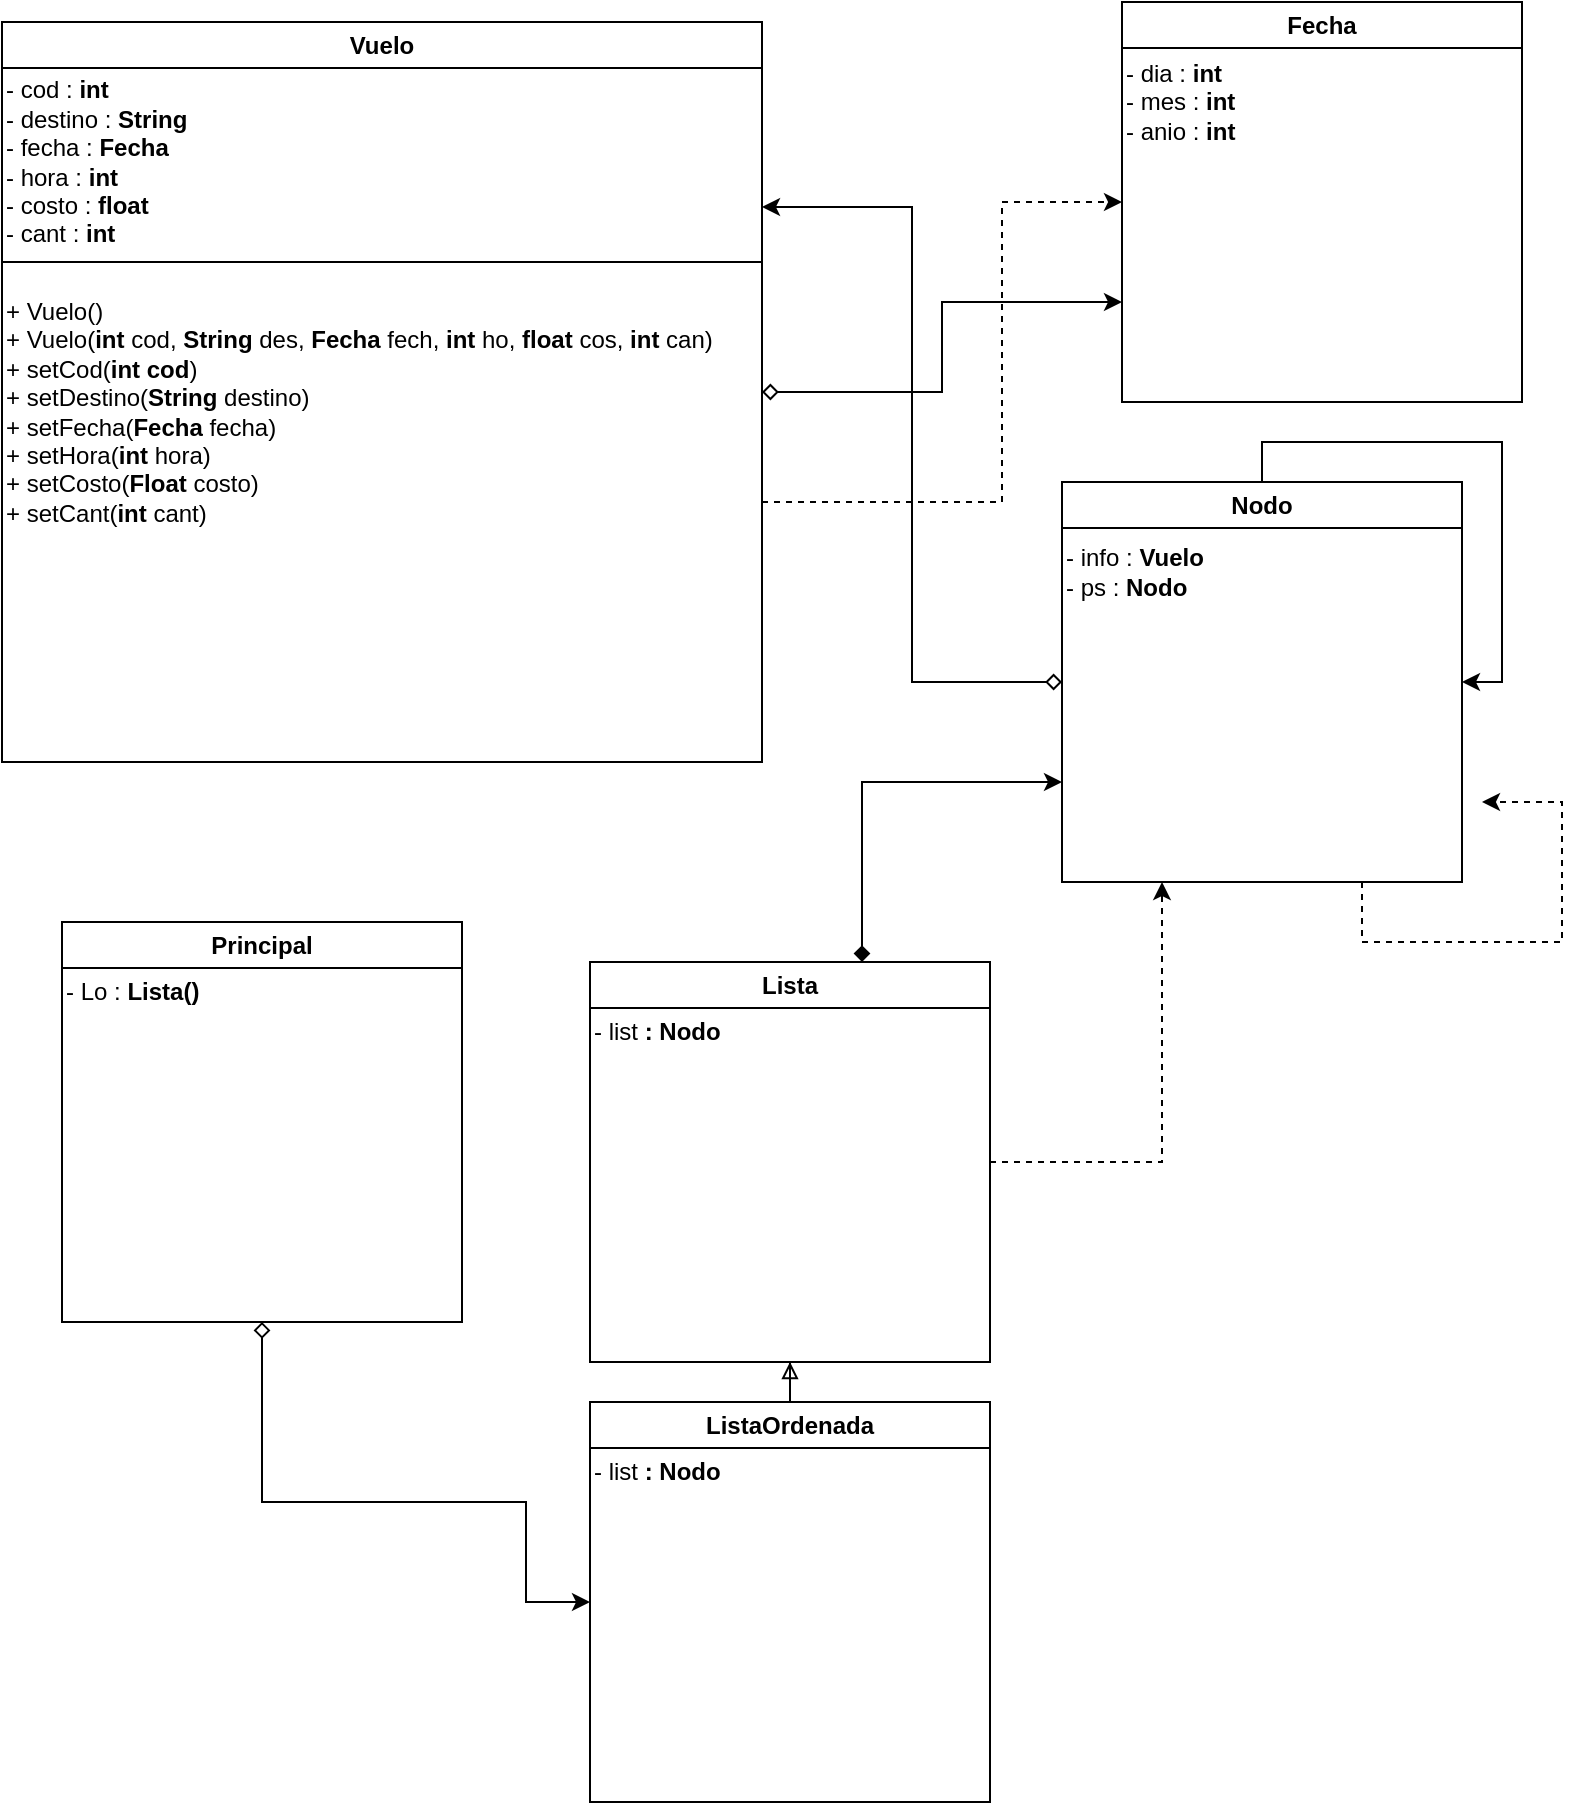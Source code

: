 <mxfile version="24.3.1" type="device">
  <diagram name="Página-1" id="6K3RJz6S_mp3MB6sxwo9">
    <mxGraphModel dx="1134" dy="600" grid="1" gridSize="10" guides="1" tooltips="1" connect="1" arrows="1" fold="1" page="1" pageScale="1" pageWidth="827" pageHeight="1169" math="0" shadow="0">
      <root>
        <mxCell id="0" />
        <mxCell id="1" parent="0" />
        <mxCell id="zPYoIdQybD7q7EmjkkH--25" style="edgeStyle=orthogonalEdgeStyle;rounded=0;orthogonalLoop=1;jettySize=auto;html=1;entryX=0;entryY=0.75;entryDx=0;entryDy=0;startArrow=diamond;startFill=0;" edge="1" parent="1" source="zPYoIdQybD7q7EmjkkH--1" target="zPYoIdQybD7q7EmjkkH--11">
          <mxGeometry relative="1" as="geometry" />
        </mxCell>
        <mxCell id="zPYoIdQybD7q7EmjkkH--30" style="edgeStyle=orthogonalEdgeStyle;rounded=0;orthogonalLoop=1;jettySize=auto;html=1;entryX=0;entryY=0.5;entryDx=0;entryDy=0;dashed=1;" edge="1" parent="1" source="zPYoIdQybD7q7EmjkkH--1" target="zPYoIdQybD7q7EmjkkH--11">
          <mxGeometry relative="1" as="geometry">
            <Array as="points">
              <mxPoint x="520" y="280" />
              <mxPoint x="520" y="130" />
            </Array>
          </mxGeometry>
        </mxCell>
        <mxCell id="zPYoIdQybD7q7EmjkkH--1" value="Vuelo" style="swimlane;whiteSpace=wrap;html=1;" vertex="1" parent="1">
          <mxGeometry x="20" y="40" width="380" height="370" as="geometry" />
        </mxCell>
        <mxCell id="zPYoIdQybD7q7EmjkkH--2" value="- cod : &lt;b&gt;int&lt;/b&gt;&lt;div&gt;- destino : &lt;b&gt;String&lt;/b&gt;&lt;/div&gt;&lt;div&gt;- fecha : &lt;b&gt;Fecha&lt;/b&gt;&lt;/div&gt;&lt;div&gt;- hora : &lt;b&gt;int&lt;/b&gt;&lt;/div&gt;&lt;div&gt;- costo : &lt;b&gt;float&lt;/b&gt;&lt;/div&gt;&lt;div&gt;- cant : &lt;b&gt;int&lt;/b&gt;&lt;/div&gt;" style="text;html=1;align=left;verticalAlign=middle;resizable=0;points=[];autosize=1;strokeColor=none;fillColor=none;" vertex="1" parent="zPYoIdQybD7q7EmjkkH--1">
          <mxGeometry y="20" width="110" height="100" as="geometry" />
        </mxCell>
        <mxCell id="zPYoIdQybD7q7EmjkkH--4" value="+ Vuelo()&lt;div&gt;+ Vuelo(&lt;b&gt;int &lt;/b&gt;cod, &lt;b&gt;String &lt;/b&gt;des, &lt;b&gt;Fecha&lt;/b&gt;&amp;nbsp;fech, &lt;b&gt;int &lt;/b&gt;ho, &lt;b&gt;float&lt;/b&gt;&amp;nbsp;cos, &lt;b&gt;int &lt;/b&gt;can)&lt;/div&gt;&lt;div&gt;+ setCod(&lt;b&gt;int cod&lt;/b&gt;)&lt;/div&gt;&lt;div&gt;+ setDestino(&lt;b&gt;String &lt;/b&gt;destino)&lt;/div&gt;&lt;div&gt;+ setFecha(&lt;b&gt;Fecha &lt;/b&gt;fecha)&lt;/div&gt;&lt;div&gt;+ setHora(&lt;b&gt;int&lt;/b&gt;&amp;nbsp;hora)&lt;/div&gt;&lt;div&gt;+ setCosto(&lt;b&gt;Float&lt;/b&gt;&amp;nbsp;costo)&lt;/div&gt;&lt;div&gt;+ setCant(&lt;b&gt;int &lt;/b&gt;cant)&lt;/div&gt;" style="text;html=1;align=left;verticalAlign=middle;resizable=0;points=[];autosize=1;strokeColor=none;fillColor=none;" vertex="1" parent="zPYoIdQybD7q7EmjkkH--1">
          <mxGeometry y="130" width="380" height="130" as="geometry" />
        </mxCell>
        <mxCell id="zPYoIdQybD7q7EmjkkH--3" value="" style="endArrow=none;html=1;rounded=0;" edge="1" parent="zPYoIdQybD7q7EmjkkH--1">
          <mxGeometry width="50" height="50" relative="1" as="geometry">
            <mxPoint y="120" as="sourcePoint" />
            <mxPoint x="380" y="120" as="targetPoint" />
          </mxGeometry>
        </mxCell>
        <mxCell id="zPYoIdQybD7q7EmjkkH--11" value="Fecha" style="swimlane;whiteSpace=wrap;html=1;" vertex="1" parent="1">
          <mxGeometry x="580" y="30" width="200" height="200" as="geometry" />
        </mxCell>
        <mxCell id="zPYoIdQybD7q7EmjkkH--12" value="&lt;div style=&quot;&quot;&gt;&lt;span style=&quot;background-color: initial;&quot;&gt;- dia : &lt;/span&gt;&lt;b style=&quot;background-color: initial;&quot;&gt;int&lt;/b&gt;&lt;/div&gt;&lt;div&gt;- mes : &lt;b&gt;int&lt;/b&gt;&lt;/div&gt;&lt;div style=&quot;&quot;&gt;- anio : &lt;b&gt;int&amp;nbsp;&lt;/b&gt;&lt;/div&gt;" style="text;html=1;align=left;verticalAlign=middle;resizable=0;points=[];autosize=1;strokeColor=none;fillColor=none;" vertex="1" parent="zPYoIdQybD7q7EmjkkH--11">
          <mxGeometry y="20" width="80" height="60" as="geometry" />
        </mxCell>
        <mxCell id="zPYoIdQybD7q7EmjkkH--24" style="edgeStyle=orthogonalEdgeStyle;rounded=0;orthogonalLoop=1;jettySize=auto;html=1;entryX=1;entryY=0.25;entryDx=0;entryDy=0;startArrow=diamond;startFill=0;" edge="1" parent="1" source="zPYoIdQybD7q7EmjkkH--13" target="zPYoIdQybD7q7EmjkkH--1">
          <mxGeometry relative="1" as="geometry" />
        </mxCell>
        <mxCell id="zPYoIdQybD7q7EmjkkH--28" style="edgeStyle=orthogonalEdgeStyle;rounded=0;orthogonalLoop=1;jettySize=auto;html=1;entryX=1;entryY=0.5;entryDx=0;entryDy=0;" edge="1" parent="1" source="zPYoIdQybD7q7EmjkkH--13" target="zPYoIdQybD7q7EmjkkH--13">
          <mxGeometry relative="1" as="geometry">
            <mxPoint x="740" y="390.0" as="targetPoint" />
          </mxGeometry>
        </mxCell>
        <mxCell id="zPYoIdQybD7q7EmjkkH--29" style="edgeStyle=orthogonalEdgeStyle;rounded=0;orthogonalLoop=1;jettySize=auto;html=1;dashed=1;exitX=0.75;exitY=1;exitDx=0;exitDy=0;" edge="1" parent="1" source="zPYoIdQybD7q7EmjkkH--13">
          <mxGeometry relative="1" as="geometry">
            <mxPoint x="760" y="430" as="targetPoint" />
            <Array as="points">
              <mxPoint x="700" y="500" />
              <mxPoint x="800" y="500" />
              <mxPoint x="800" y="430" />
            </Array>
          </mxGeometry>
        </mxCell>
        <mxCell id="zPYoIdQybD7q7EmjkkH--13" value="Nodo" style="swimlane;whiteSpace=wrap;html=1;" vertex="1" parent="1">
          <mxGeometry x="550" y="270" width="200" height="200" as="geometry" />
        </mxCell>
        <mxCell id="zPYoIdQybD7q7EmjkkH--14" value="- info : &lt;b&gt;Vuelo&lt;/b&gt;&lt;div&gt;- ps : &lt;b&gt;Nodo&lt;/b&gt;&lt;/div&gt;" style="text;html=1;align=left;verticalAlign=middle;resizable=0;points=[];autosize=1;strokeColor=none;fillColor=none;" vertex="1" parent="zPYoIdQybD7q7EmjkkH--13">
          <mxGeometry y="25" width="90" height="40" as="geometry" />
        </mxCell>
        <mxCell id="zPYoIdQybD7q7EmjkkH--23" style="edgeStyle=orthogonalEdgeStyle;rounded=0;orthogonalLoop=1;jettySize=auto;html=1;entryX=0;entryY=0.75;entryDx=0;entryDy=0;endArrow=classic;endFill=1;startArrow=diamond;startFill=1;" edge="1" parent="1" source="zPYoIdQybD7q7EmjkkH--16" target="zPYoIdQybD7q7EmjkkH--13">
          <mxGeometry relative="1" as="geometry">
            <Array as="points">
              <mxPoint x="450" y="420" />
              <mxPoint x="530" y="420" />
            </Array>
          </mxGeometry>
        </mxCell>
        <mxCell id="zPYoIdQybD7q7EmjkkH--31" style="edgeStyle=orthogonalEdgeStyle;rounded=0;orthogonalLoop=1;jettySize=auto;html=1;entryX=0.25;entryY=1;entryDx=0;entryDy=0;dashed=1;" edge="1" parent="1" source="zPYoIdQybD7q7EmjkkH--16" target="zPYoIdQybD7q7EmjkkH--13">
          <mxGeometry relative="1" as="geometry" />
        </mxCell>
        <mxCell id="zPYoIdQybD7q7EmjkkH--16" value="Lista" style="swimlane;whiteSpace=wrap;html=1;" vertex="1" parent="1">
          <mxGeometry x="314" y="510" width="200" height="200" as="geometry" />
        </mxCell>
        <mxCell id="zPYoIdQybD7q7EmjkkH--17" value="- list &lt;b&gt;: Nodo&lt;/b&gt;" style="text;html=1;align=left;verticalAlign=middle;resizable=0;points=[];autosize=1;strokeColor=none;fillColor=none;" vertex="1" parent="zPYoIdQybD7q7EmjkkH--16">
          <mxGeometry y="20" width="90" height="30" as="geometry" />
        </mxCell>
        <mxCell id="zPYoIdQybD7q7EmjkkH--27" style="edgeStyle=orthogonalEdgeStyle;rounded=0;orthogonalLoop=1;jettySize=auto;html=1;entryX=0;entryY=0.5;entryDx=0;entryDy=0;startArrow=diamond;startFill=0;" edge="1" parent="1" source="zPYoIdQybD7q7EmjkkH--19" target="zPYoIdQybD7q7EmjkkH--21">
          <mxGeometry relative="1" as="geometry">
            <Array as="points">
              <mxPoint x="150" y="780" />
              <mxPoint x="282" y="780" />
              <mxPoint x="282" y="830" />
            </Array>
          </mxGeometry>
        </mxCell>
        <mxCell id="zPYoIdQybD7q7EmjkkH--19" value="Principal" style="swimlane;whiteSpace=wrap;html=1;" vertex="1" parent="1">
          <mxGeometry x="50" y="490" width="200" height="200" as="geometry" />
        </mxCell>
        <mxCell id="zPYoIdQybD7q7EmjkkH--20" value="- Lo : &lt;b&gt;Lista()&lt;/b&gt;" style="text;html=1;align=left;verticalAlign=middle;resizable=0;points=[];autosize=1;strokeColor=none;fillColor=none;" vertex="1" parent="zPYoIdQybD7q7EmjkkH--19">
          <mxGeometry y="20" width="90" height="30" as="geometry" />
        </mxCell>
        <mxCell id="zPYoIdQybD7q7EmjkkH--26" style="edgeStyle=orthogonalEdgeStyle;rounded=0;orthogonalLoop=1;jettySize=auto;html=1;entryX=0.5;entryY=1;entryDx=0;entryDy=0;endArrow=block;endFill=0;" edge="1" parent="1" source="zPYoIdQybD7q7EmjkkH--21" target="zPYoIdQybD7q7EmjkkH--16">
          <mxGeometry relative="1" as="geometry" />
        </mxCell>
        <mxCell id="zPYoIdQybD7q7EmjkkH--21" value="ListaOrdenada" style="swimlane;whiteSpace=wrap;html=1;" vertex="1" parent="1">
          <mxGeometry x="314" y="730" width="200" height="200" as="geometry" />
        </mxCell>
        <mxCell id="zPYoIdQybD7q7EmjkkH--22" value="- list &lt;b&gt;: Nodo&lt;/b&gt;" style="text;html=1;align=left;verticalAlign=middle;resizable=0;points=[];autosize=1;strokeColor=none;fillColor=none;" vertex="1" parent="zPYoIdQybD7q7EmjkkH--21">
          <mxGeometry y="20" width="90" height="30" as="geometry" />
        </mxCell>
      </root>
    </mxGraphModel>
  </diagram>
</mxfile>
